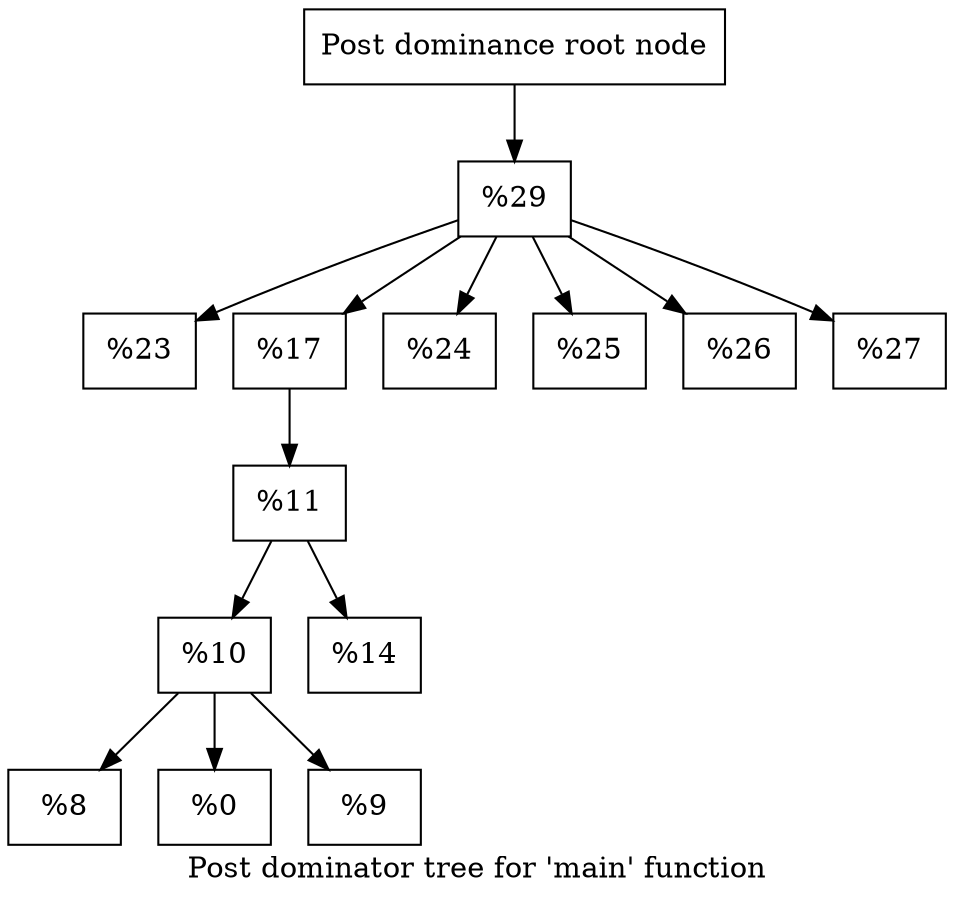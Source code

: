 digraph "Post dominator tree for 'main' function" {
	label="Post dominator tree for 'main' function";

	Node0x2208070 [shape=record,label="{Post dominance root node}"];
	Node0x2208070 -> Node0x2208240;
	Node0x2208240 [shape=record,label="{%29}"];
	Node0x2208240 -> Node0x2209380;
	Node0x2208240 -> Node0x22093c0;
	Node0x2208240 -> Node0x22071f0;
	Node0x2208240 -> Node0x2207230;
	Node0x2208240 -> Node0x2207270;
	Node0x2208240 -> Node0x22072b0;
	Node0x2209380 [shape=record,label="{%23}"];
	Node0x22093c0 [shape=record,label="{%17}"];
	Node0x22093c0 -> Node0x2207070;
	Node0x2207070 [shape=record,label="{%11}"];
	Node0x2207070 -> Node0x22070b0;
	Node0x2207070 -> Node0x22071b0;
	Node0x22070b0 [shape=record,label="{%10}"];
	Node0x22070b0 -> Node0x22070f0;
	Node0x22070b0 -> Node0x2207130;
	Node0x22070b0 -> Node0x2207170;
	Node0x22070f0 [shape=record,label="{%8}"];
	Node0x2207130 [shape=record,label="{%0}"];
	Node0x2207170 [shape=record,label="{%9}"];
	Node0x22071b0 [shape=record,label="{%14}"];
	Node0x22071f0 [shape=record,label="{%24}"];
	Node0x2207230 [shape=record,label="{%25}"];
	Node0x2207270 [shape=record,label="{%26}"];
	Node0x22072b0 [shape=record,label="{%27}"];
}
